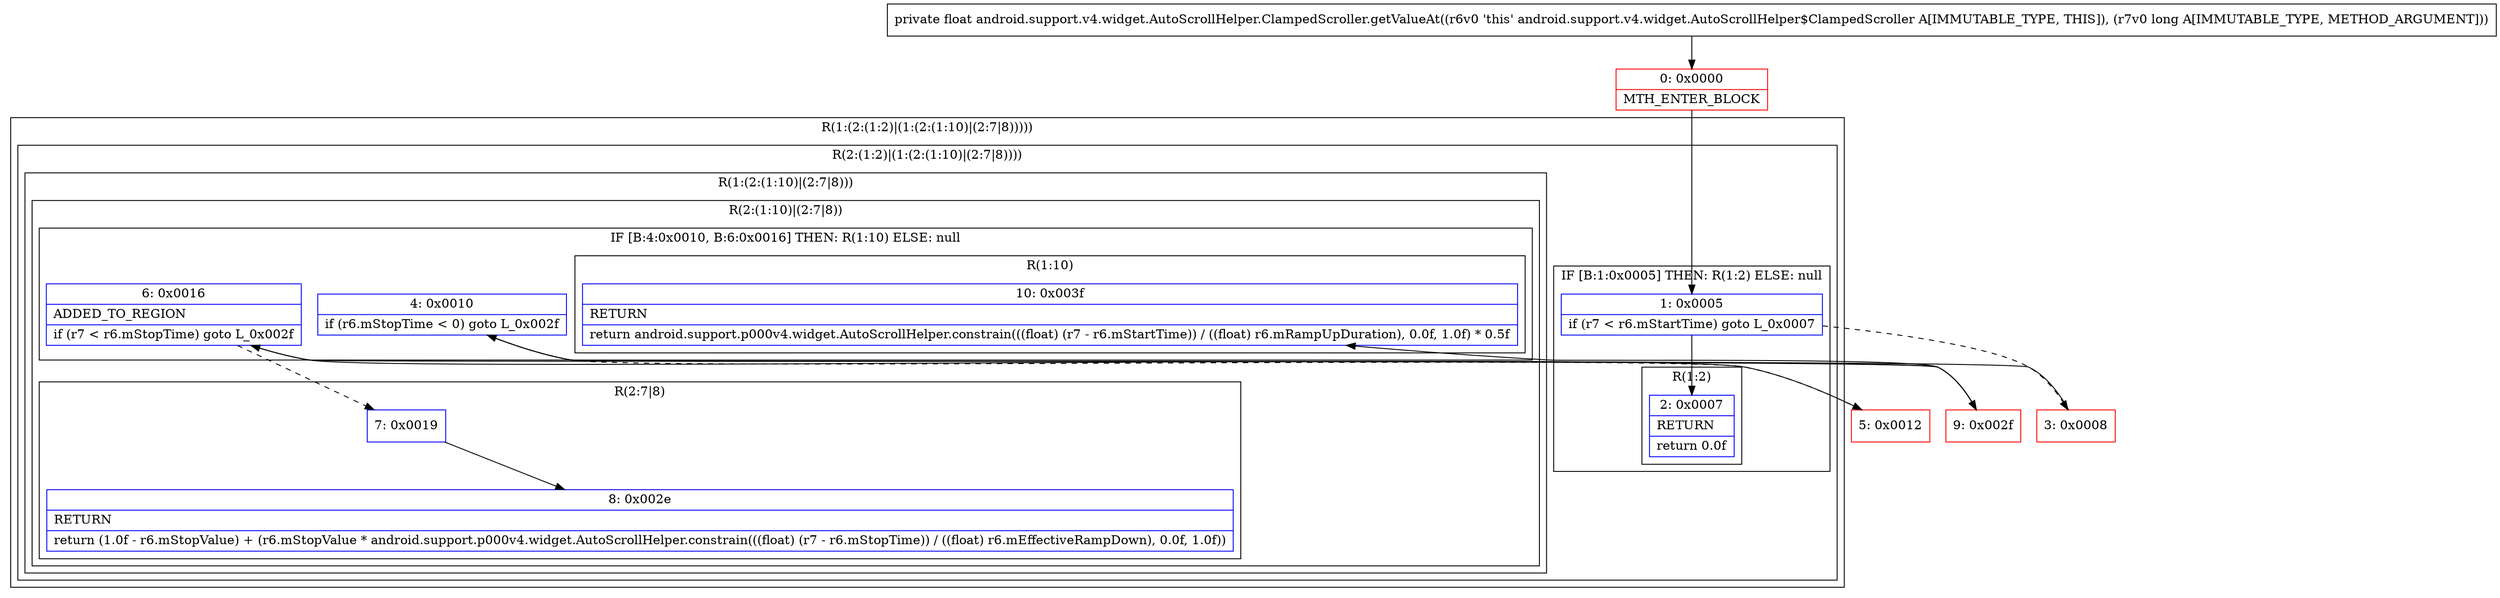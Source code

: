 digraph "CFG forandroid.support.v4.widget.AutoScrollHelper.ClampedScroller.getValueAt(J)F" {
subgraph cluster_Region_1882647397 {
label = "R(1:(2:(1:2)|(1:(2:(1:10)|(2:7|8)))))";
node [shape=record,color=blue];
subgraph cluster_Region_2130224214 {
label = "R(2:(1:2)|(1:(2:(1:10)|(2:7|8))))";
node [shape=record,color=blue];
subgraph cluster_IfRegion_803569690 {
label = "IF [B:1:0x0005] THEN: R(1:2) ELSE: null";
node [shape=record,color=blue];
Node_1 [shape=record,label="{1\:\ 0x0005|if (r7 \< r6.mStartTime) goto L_0x0007\l}"];
subgraph cluster_Region_513258822 {
label = "R(1:2)";
node [shape=record,color=blue];
Node_2 [shape=record,label="{2\:\ 0x0007|RETURN\l|return 0.0f\l}"];
}
}
subgraph cluster_Region_1505560626 {
label = "R(1:(2:(1:10)|(2:7|8)))";
node [shape=record,color=blue];
subgraph cluster_Region_1650253127 {
label = "R(2:(1:10)|(2:7|8))";
node [shape=record,color=blue];
subgraph cluster_IfRegion_1639609414 {
label = "IF [B:4:0x0010, B:6:0x0016] THEN: R(1:10) ELSE: null";
node [shape=record,color=blue];
Node_4 [shape=record,label="{4\:\ 0x0010|if (r6.mStopTime \< 0) goto L_0x002f\l}"];
Node_6 [shape=record,label="{6\:\ 0x0016|ADDED_TO_REGION\l|if (r7 \< r6.mStopTime) goto L_0x002f\l}"];
subgraph cluster_Region_1118097586 {
label = "R(1:10)";
node [shape=record,color=blue];
Node_10 [shape=record,label="{10\:\ 0x003f|RETURN\l|return android.support.p000v4.widget.AutoScrollHelper.constrain(((float) (r7 \- r6.mStartTime)) \/ ((float) r6.mRampUpDuration), 0.0f, 1.0f) * 0.5f\l}"];
}
}
subgraph cluster_Region_1936305228 {
label = "R(2:7|8)";
node [shape=record,color=blue];
Node_7 [shape=record,label="{7\:\ 0x0019}"];
Node_8 [shape=record,label="{8\:\ 0x002e|RETURN\l|return (1.0f \- r6.mStopValue) + (r6.mStopValue * android.support.p000v4.widget.AutoScrollHelper.constrain(((float) (r7 \- r6.mStopTime)) \/ ((float) r6.mEffectiveRampDown), 0.0f, 1.0f))\l}"];
}
}
}
}
}
Node_0 [shape=record,color=red,label="{0\:\ 0x0000|MTH_ENTER_BLOCK\l}"];
Node_3 [shape=record,color=red,label="{3\:\ 0x0008}"];
Node_5 [shape=record,color=red,label="{5\:\ 0x0012}"];
Node_9 [shape=record,color=red,label="{9\:\ 0x002f}"];
MethodNode[shape=record,label="{private float android.support.v4.widget.AutoScrollHelper.ClampedScroller.getValueAt((r6v0 'this' android.support.v4.widget.AutoScrollHelper$ClampedScroller A[IMMUTABLE_TYPE, THIS]), (r7v0 long A[IMMUTABLE_TYPE, METHOD_ARGUMENT])) }"];
MethodNode -> Node_0;
Node_1 -> Node_2;
Node_1 -> Node_3[style=dashed];
Node_4 -> Node_5[style=dashed];
Node_4 -> Node_9;
Node_6 -> Node_7[style=dashed];
Node_6 -> Node_9;
Node_7 -> Node_8;
Node_0 -> Node_1;
Node_3 -> Node_4;
Node_5 -> Node_6;
Node_9 -> Node_10;
}

